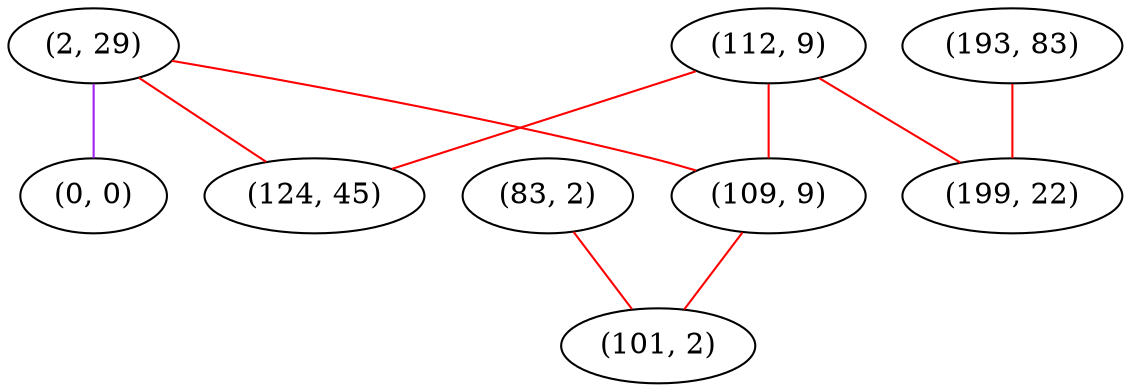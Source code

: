 graph "" {
"(2, 29)";
"(0, 0)";
"(112, 9)";
"(83, 2)";
"(193, 83)";
"(124, 45)";
"(109, 9)";
"(199, 22)";
"(101, 2)";
"(2, 29)" -- "(124, 45)"  [color=red, key=0, weight=1];
"(2, 29)" -- "(109, 9)"  [color=red, key=0, weight=1];
"(2, 29)" -- "(0, 0)"  [color=purple, key=0, weight=4];
"(112, 9)" -- "(124, 45)"  [color=red, key=0, weight=1];
"(112, 9)" -- "(109, 9)"  [color=red, key=0, weight=1];
"(112, 9)" -- "(199, 22)"  [color=red, key=0, weight=1];
"(83, 2)" -- "(101, 2)"  [color=red, key=0, weight=1];
"(193, 83)" -- "(199, 22)"  [color=red, key=0, weight=1];
"(109, 9)" -- "(101, 2)"  [color=red, key=0, weight=1];
}
